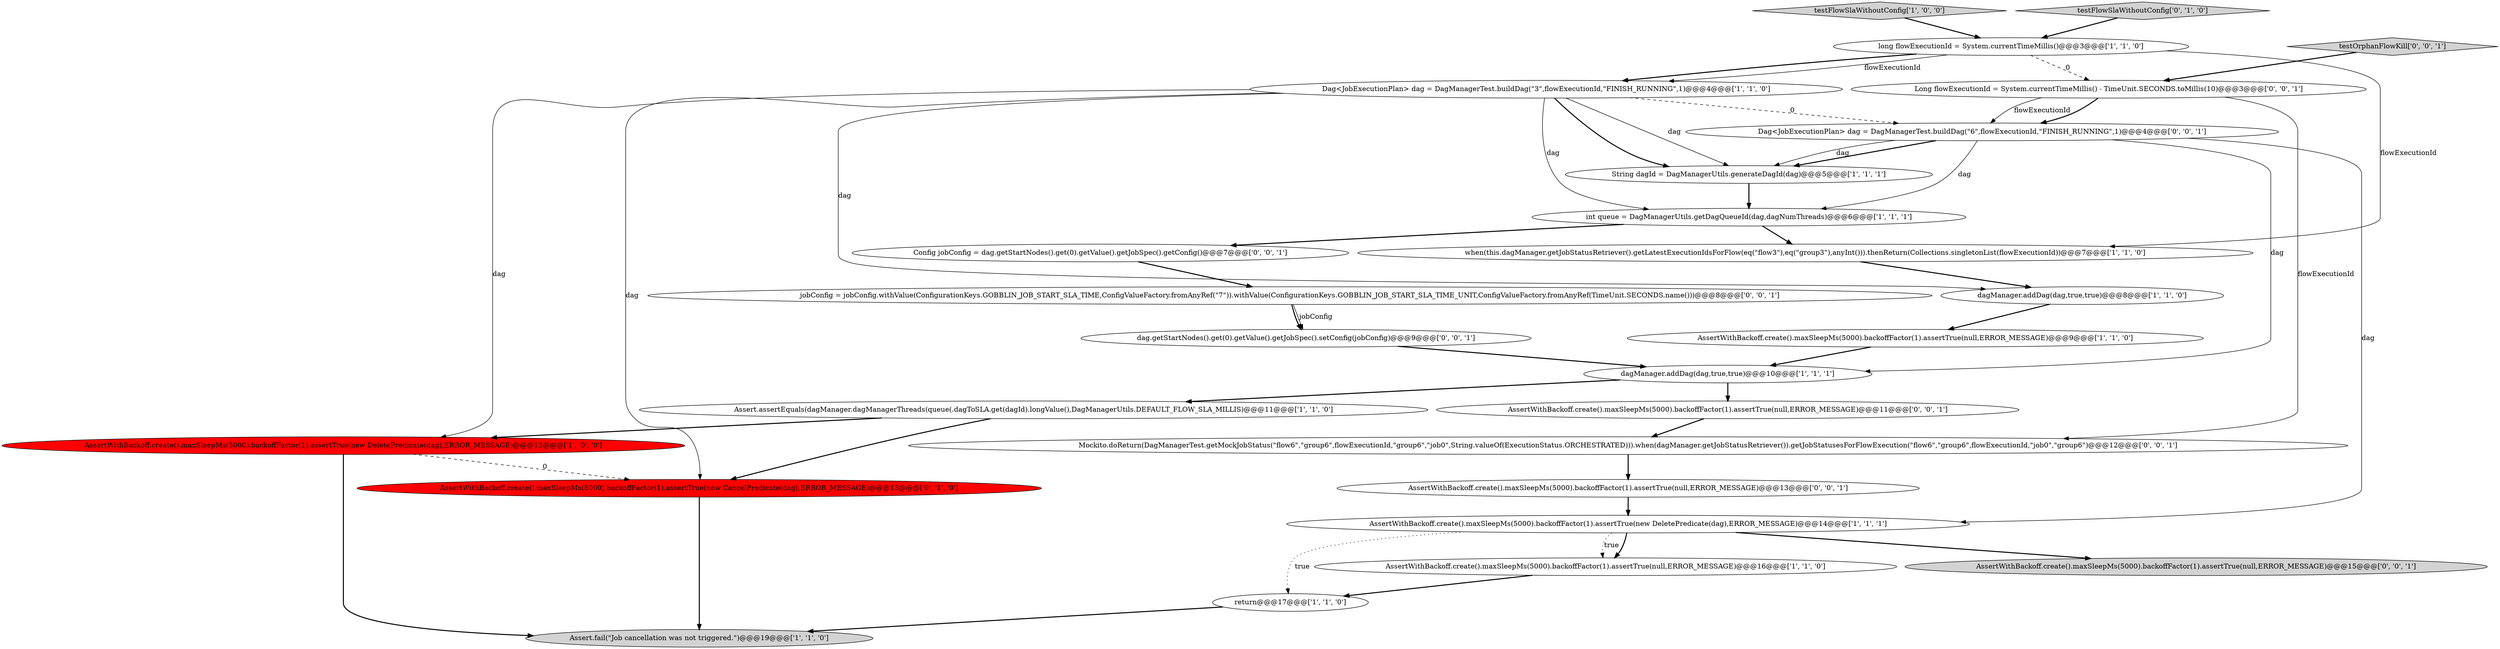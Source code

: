 digraph {
22 [style = filled, label = "AssertWithBackoff.create().maxSleepMs(5000).backoffFactor(1).assertTrue(null,ERROR_MESSAGE)@@@15@@@['0', '0', '1']", fillcolor = lightgray, shape = ellipse image = "AAA0AAABBB3BBB"];
26 [style = filled, label = "dag.getStartNodes().get(0).getValue().getJobSpec().setConfig(jobConfig)@@@9@@@['0', '0', '1']", fillcolor = white, shape = ellipse image = "AAA0AAABBB3BBB"];
15 [style = filled, label = "AssertWithBackoff.create().maxSleepMs(5000).backoffFactor(1).assertTrue(new CancelPredicate(dag),ERROR_MESSAGE)@@@13@@@['0', '1', '0']", fillcolor = red, shape = ellipse image = "AAA1AAABBB2BBB"];
11 [style = filled, label = "when(this.dagManager.getJobStatusRetriever().getLatestExecutionIdsForFlow(eq(\"flow3\"),eq(\"group3\"),anyInt())).thenReturn(Collections.singletonList(flowExecutionId))@@@7@@@['1', '1', '0']", fillcolor = white, shape = ellipse image = "AAA0AAABBB1BBB"];
24 [style = filled, label = "Mockito.doReturn(DagManagerTest.getMockJobStatus(\"flow6\",\"group6\",flowExecutionId,\"group6\",\"job0\",String.valueOf(ExecutionStatus.ORCHESTRATED))).when(dagManager.getJobStatusRetriever()).getJobStatusesForFlowExecution(\"flow6\",\"group6\",flowExecutionId,\"job0\",\"group6\")@@@12@@@['0', '0', '1']", fillcolor = white, shape = ellipse image = "AAA0AAABBB3BBB"];
23 [style = filled, label = "Long flowExecutionId = System.currentTimeMillis() - TimeUnit.SECONDS.toMillis(10)@@@3@@@['0', '0', '1']", fillcolor = white, shape = ellipse image = "AAA0AAABBB3BBB"];
17 [style = filled, label = "Config jobConfig = dag.getStartNodes().get(0).getValue().getJobSpec().getConfig()@@@7@@@['0', '0', '1']", fillcolor = white, shape = ellipse image = "AAA0AAABBB3BBB"];
21 [style = filled, label = "jobConfig = jobConfig.withValue(ConfigurationKeys.GOBBLIN_JOB_START_SLA_TIME,ConfigValueFactory.fromAnyRef(\"7\")).withValue(ConfigurationKeys.GOBBLIN_JOB_START_SLA_TIME_UNIT,ConfigValueFactory.fromAnyRef(TimeUnit.SECONDS.name()))@@@8@@@['0', '0', '1']", fillcolor = white, shape = ellipse image = "AAA0AAABBB3BBB"];
19 [style = filled, label = "testOrphanFlowKill['0', '0', '1']", fillcolor = lightgray, shape = diamond image = "AAA0AAABBB3BBB"];
7 [style = filled, label = "Assert.fail(\"Job cancellation was not triggered.\")@@@19@@@['1', '1', '0']", fillcolor = lightgray, shape = ellipse image = "AAA0AAABBB1BBB"];
10 [style = filled, label = "AssertWithBackoff.create().maxSleepMs(5000).backoffFactor(1).assertTrue(null,ERROR_MESSAGE)@@@16@@@['1', '1', '0']", fillcolor = white, shape = ellipse image = "AAA0AAABBB1BBB"];
6 [style = filled, label = "return@@@17@@@['1', '1', '0']", fillcolor = white, shape = ellipse image = "AAA0AAABBB1BBB"];
8 [style = filled, label = "int queue = DagManagerUtils.getDagQueueId(dag,dagNumThreads)@@@6@@@['1', '1', '1']", fillcolor = white, shape = ellipse image = "AAA0AAABBB1BBB"];
9 [style = filled, label = "testFlowSlaWithoutConfig['1', '0', '0']", fillcolor = lightgray, shape = diamond image = "AAA0AAABBB1BBB"];
4 [style = filled, label = "AssertWithBackoff.create().maxSleepMs(5000).backoffFactor(1).assertTrue(new DeletePredicate(dag),ERROR_MESSAGE)@@@13@@@['1', '0', '0']", fillcolor = red, shape = ellipse image = "AAA1AAABBB1BBB"];
25 [style = filled, label = "AssertWithBackoff.create().maxSleepMs(5000).backoffFactor(1).assertTrue(null,ERROR_MESSAGE)@@@11@@@['0', '0', '1']", fillcolor = white, shape = ellipse image = "AAA0AAABBB3BBB"];
18 [style = filled, label = "Dag<JobExecutionPlan> dag = DagManagerTest.buildDag(\"6\",flowExecutionId,\"FINISH_RUNNING\",1)@@@4@@@['0', '0', '1']", fillcolor = white, shape = ellipse image = "AAA0AAABBB3BBB"];
16 [style = filled, label = "testFlowSlaWithoutConfig['0', '1', '0']", fillcolor = lightgray, shape = diamond image = "AAA0AAABBB2BBB"];
12 [style = filled, label = "Assert.assertEquals(dagManager.dagManagerThreads(queue(.dagToSLA.get(dagId).longValue(),DagManagerUtils.DEFAULT_FLOW_SLA_MILLIS)@@@11@@@['1', '1', '0']", fillcolor = white, shape = ellipse image = "AAA0AAABBB1BBB"];
3 [style = filled, label = "String dagId = DagManagerUtils.generateDagId(dag)@@@5@@@['1', '1', '1']", fillcolor = white, shape = ellipse image = "AAA0AAABBB1BBB"];
13 [style = filled, label = "long flowExecutionId = System.currentTimeMillis()@@@3@@@['1', '1', '0']", fillcolor = white, shape = ellipse image = "AAA0AAABBB1BBB"];
20 [style = filled, label = "AssertWithBackoff.create().maxSleepMs(5000).backoffFactor(1).assertTrue(null,ERROR_MESSAGE)@@@13@@@['0', '0', '1']", fillcolor = white, shape = ellipse image = "AAA0AAABBB3BBB"];
1 [style = filled, label = "AssertWithBackoff.create().maxSleepMs(5000).backoffFactor(1).assertTrue(null,ERROR_MESSAGE)@@@9@@@['1', '1', '0']", fillcolor = white, shape = ellipse image = "AAA0AAABBB1BBB"];
14 [style = filled, label = "Dag<JobExecutionPlan> dag = DagManagerTest.buildDag(\"3\",flowExecutionId,\"FINISH_RUNNING\",1)@@@4@@@['1', '1', '0']", fillcolor = white, shape = ellipse image = "AAA0AAABBB1BBB"];
2 [style = filled, label = "dagManager.addDag(dag,true,true)@@@10@@@['1', '1', '1']", fillcolor = white, shape = ellipse image = "AAA0AAABBB1BBB"];
0 [style = filled, label = "dagManager.addDag(dag,true,true)@@@8@@@['1', '1', '0']", fillcolor = white, shape = ellipse image = "AAA0AAABBB1BBB"];
5 [style = filled, label = "AssertWithBackoff.create().maxSleepMs(5000).backoffFactor(1).assertTrue(new DeletePredicate(dag),ERROR_MESSAGE)@@@14@@@['1', '1', '1']", fillcolor = white, shape = ellipse image = "AAA0AAABBB1BBB"];
14->3 [style = bold, label=""];
5->10 [style = bold, label=""];
18->3 [style = bold, label=""];
16->13 [style = bold, label=""];
23->24 [style = solid, label="flowExecutionId"];
15->7 [style = bold, label=""];
5->10 [style = dotted, label="true"];
12->15 [style = bold, label=""];
23->18 [style = solid, label="flowExecutionId"];
5->6 [style = dotted, label="true"];
14->3 [style = solid, label="dag"];
18->8 [style = solid, label="dag"];
13->23 [style = dashed, label="0"];
14->4 [style = solid, label="dag"];
18->3 [style = solid, label="dag"];
10->6 [style = bold, label=""];
4->7 [style = bold, label=""];
2->12 [style = bold, label=""];
20->5 [style = bold, label=""];
13->14 [style = solid, label="flowExecutionId"];
24->20 [style = bold, label=""];
14->0 [style = solid, label="dag"];
8->17 [style = bold, label=""];
25->24 [style = bold, label=""];
21->26 [style = bold, label=""];
26->2 [style = bold, label=""];
11->0 [style = bold, label=""];
12->4 [style = bold, label=""];
0->1 [style = bold, label=""];
3->8 [style = bold, label=""];
19->23 [style = bold, label=""];
4->15 [style = dashed, label="0"];
14->15 [style = solid, label="dag"];
18->2 [style = solid, label="dag"];
1->2 [style = bold, label=""];
18->5 [style = solid, label="dag"];
14->18 [style = dashed, label="0"];
6->7 [style = bold, label=""];
2->25 [style = bold, label=""];
8->11 [style = bold, label=""];
5->22 [style = bold, label=""];
13->14 [style = bold, label=""];
17->21 [style = bold, label=""];
13->11 [style = solid, label="flowExecutionId"];
23->18 [style = bold, label=""];
21->26 [style = solid, label="jobConfig"];
14->8 [style = solid, label="dag"];
9->13 [style = bold, label=""];
}
